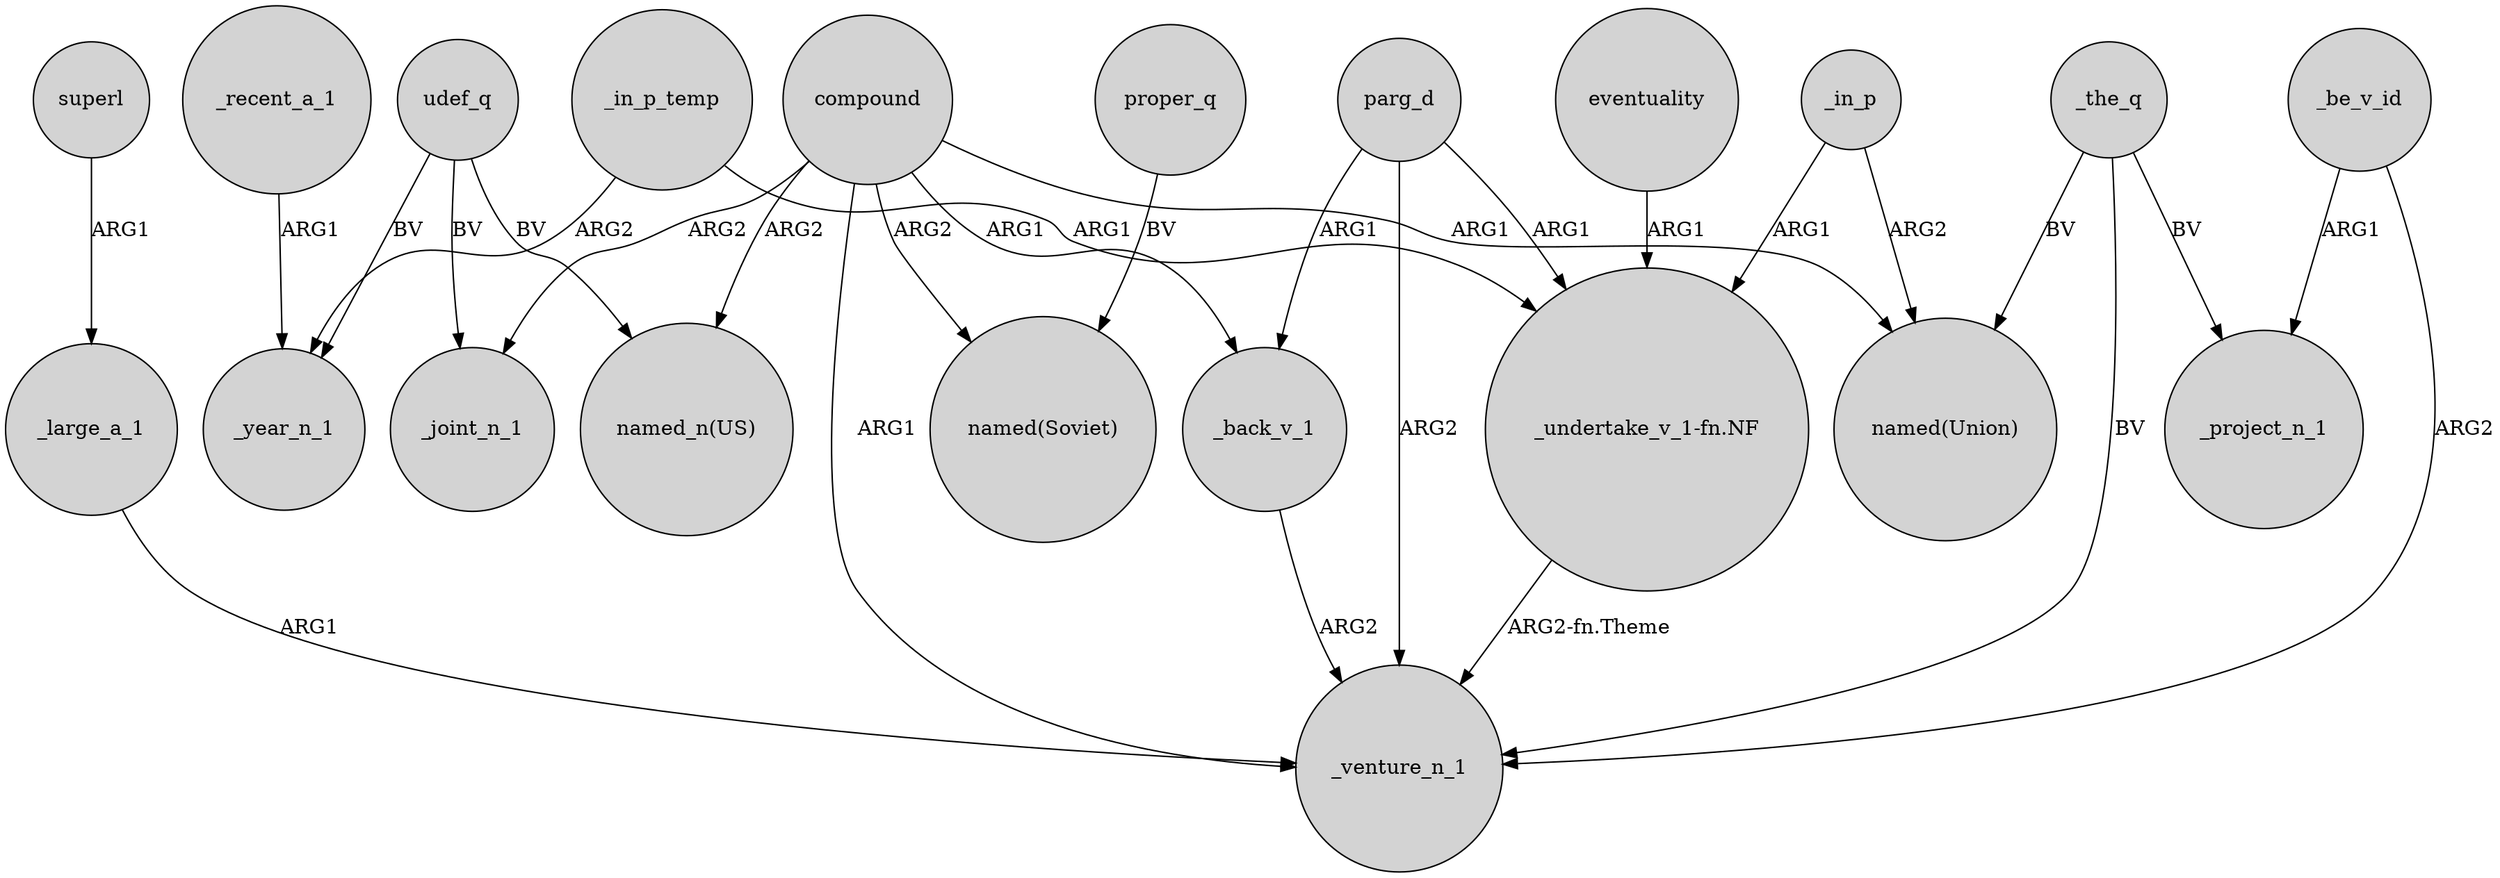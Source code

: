 digraph {
	node [shape=circle style=filled]
	superl -> _large_a_1 [label=ARG1]
	compound -> _venture_n_1 [label=ARG1]
	"_undertake_v_1-fn.NF" -> _venture_n_1 [label="ARG2-fn.Theme"]
	udef_q -> "named_n(US)" [label=BV]
	eventuality -> "_undertake_v_1-fn.NF" [label=ARG1]
	compound -> _joint_n_1 [label=ARG2]
	_in_p -> "_undertake_v_1-fn.NF" [label=ARG1]
	_be_v_id -> _venture_n_1 [label=ARG2]
	udef_q -> _joint_n_1 [label=BV]
	compound -> _back_v_1 [label=ARG1]
	_the_q -> _project_n_1 [label=BV]
	_large_a_1 -> _venture_n_1 [label=ARG1]
	proper_q -> "named(Soviet)" [label=BV]
	compound -> "named_n(US)" [label=ARG2]
	_the_q -> "named(Union)" [label=BV]
	_in_p -> "named(Union)" [label=ARG2]
	_in_p_temp -> _year_n_1 [label=ARG2]
	compound -> "named(Union)" [label=ARG1]
	_recent_a_1 -> _year_n_1 [label=ARG1]
	parg_d -> "_undertake_v_1-fn.NF" [label=ARG1]
	_in_p_temp -> "_undertake_v_1-fn.NF" [label=ARG1]
	_the_q -> _venture_n_1 [label=BV]
	compound -> "named(Soviet)" [label=ARG2]
	parg_d -> _back_v_1 [label=ARG1]
	_back_v_1 -> _venture_n_1 [label=ARG2]
	udef_q -> _year_n_1 [label=BV]
	_be_v_id -> _project_n_1 [label=ARG1]
	parg_d -> _venture_n_1 [label=ARG2]
}
